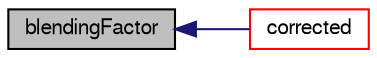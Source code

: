 digraph "blendingFactor"
{
  bgcolor="transparent";
  edge [fontname="FreeSans",fontsize="10",labelfontname="FreeSans",labelfontsize="10"];
  node [fontname="FreeSans",fontsize="10",shape=record];
  rankdir="LR";
  Node1 [label="blendingFactor",height=0.2,width=0.4,color="black", fillcolor="grey75", style="filled" fontcolor="black"];
  Node1 -> Node2 [dir="back",color="midnightblue",fontsize="10",style="solid",fontname="FreeSans"];
  Node2 [label="corrected",height=0.2,width=0.4,color="red",URL="$a00289.html#a38c3af2f484a71e2cedacc747beafdfc",tooltip="Return true if this scheme uses an explicit correction. "];
}
